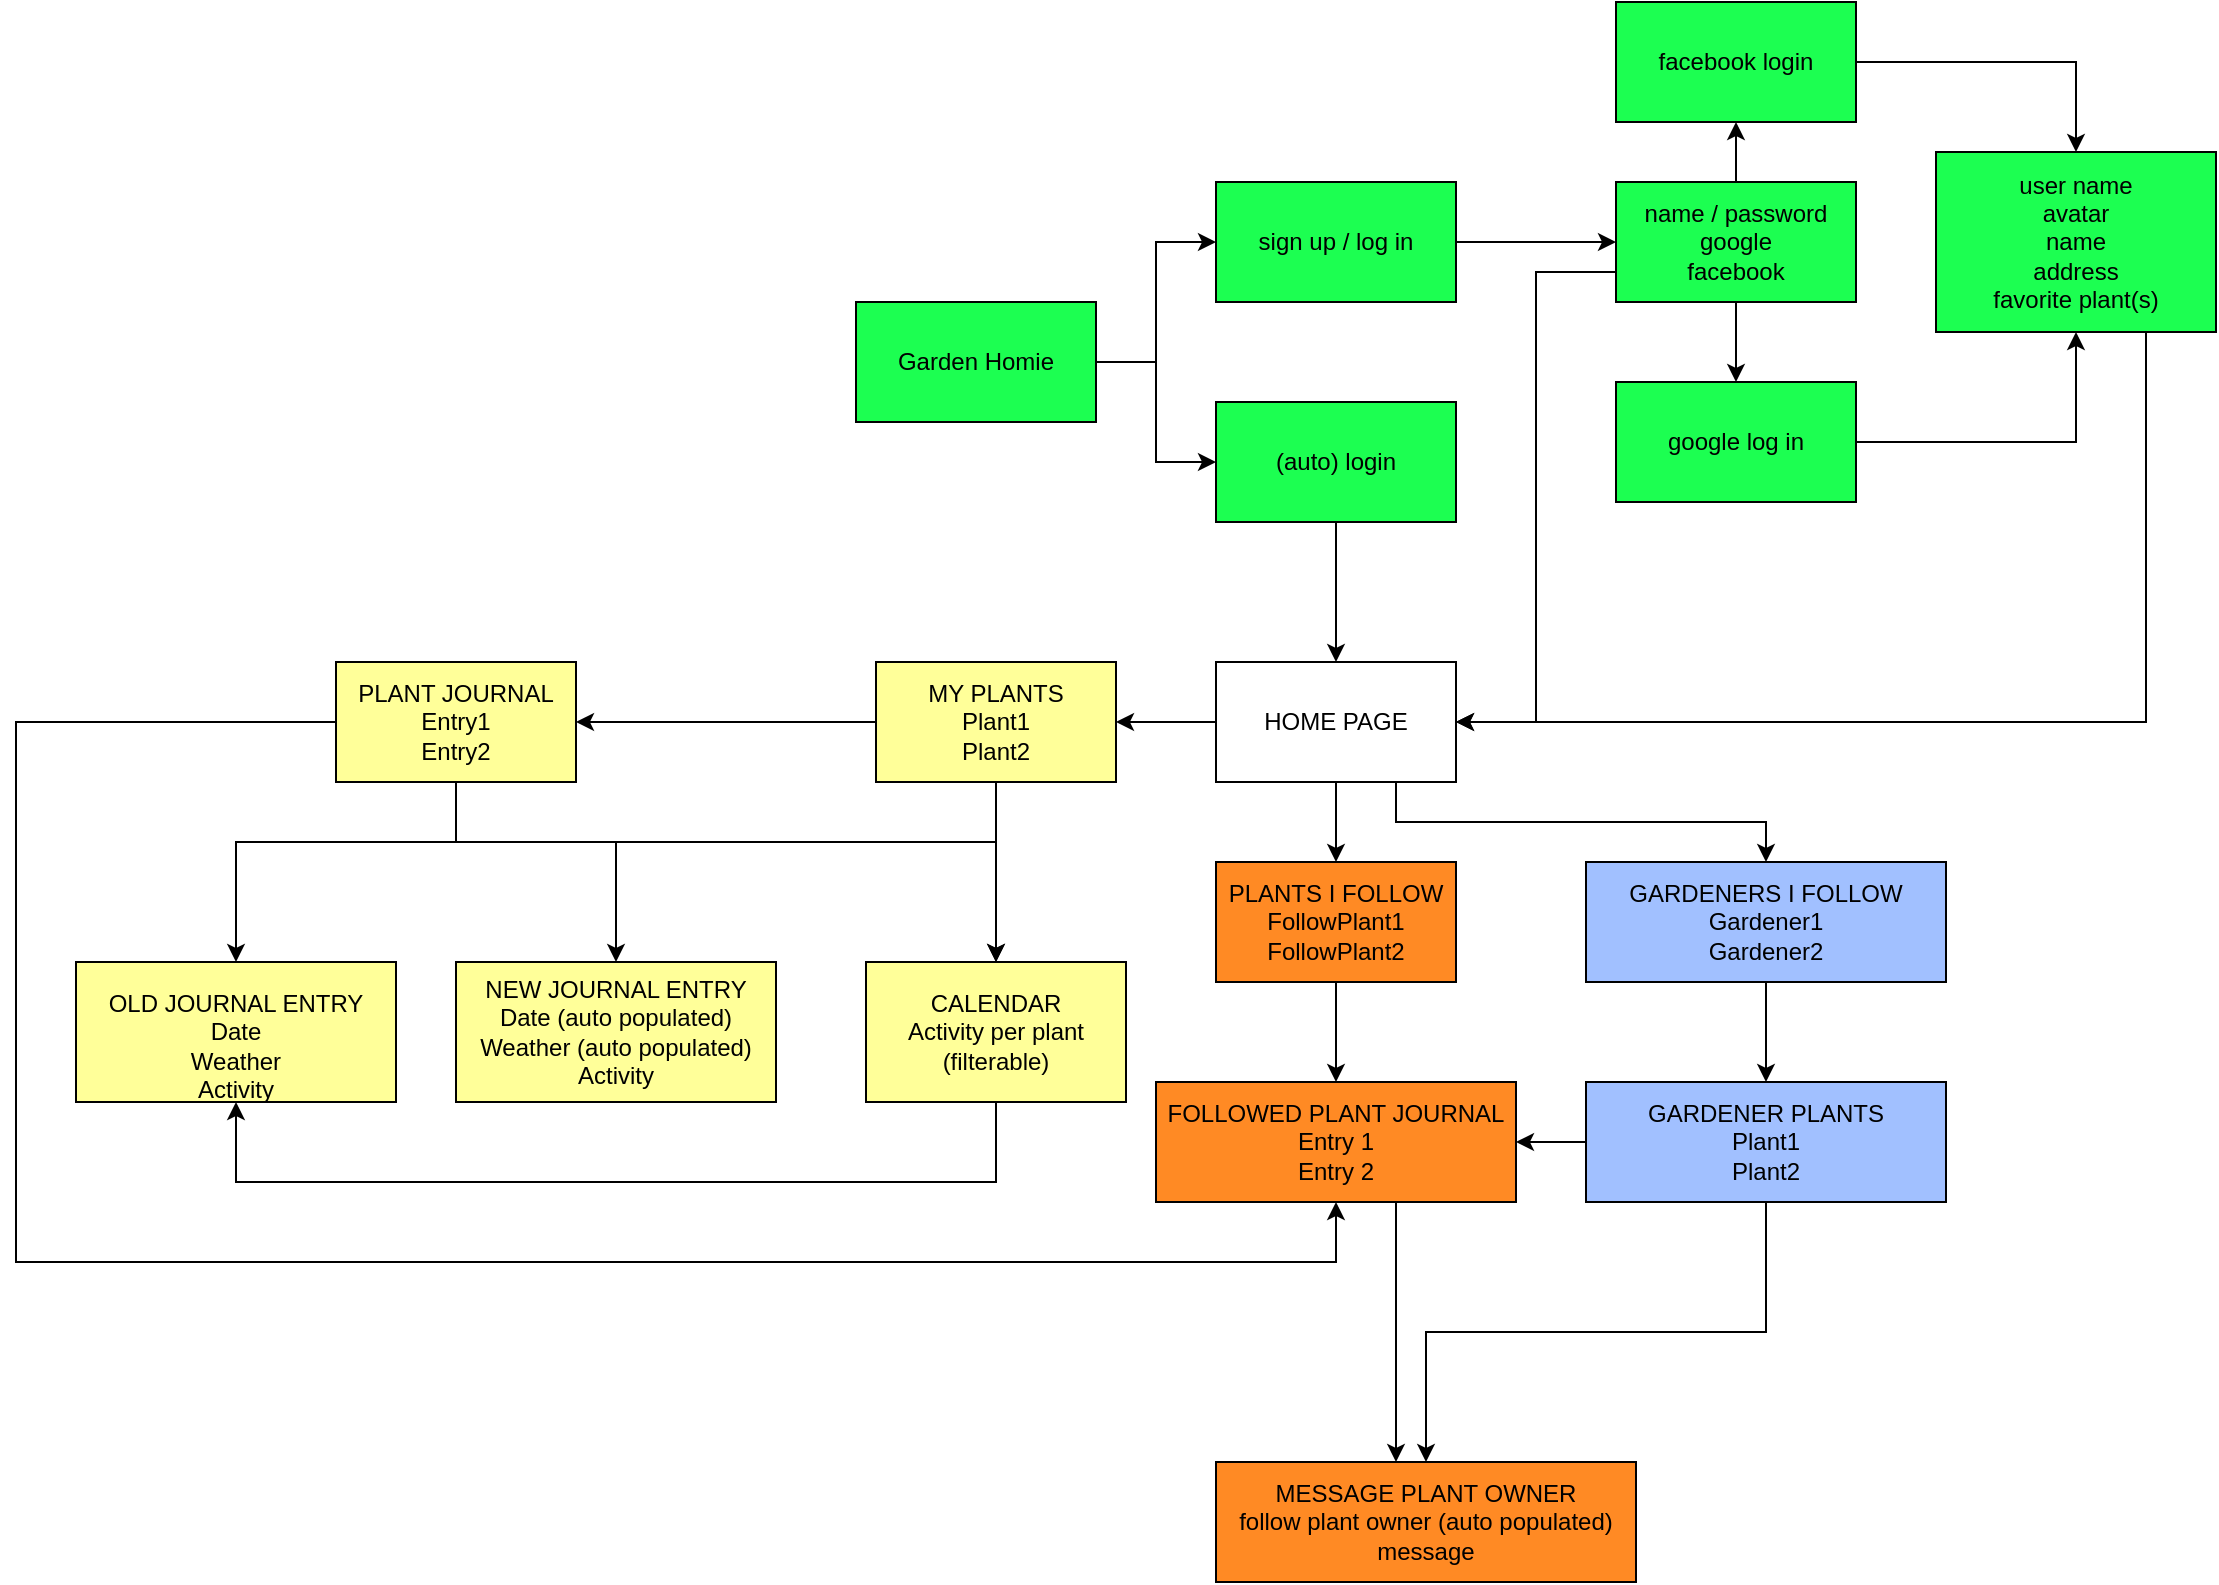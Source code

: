 <mxfile version="14.4.9" type="github">
  <diagram id="CQyOexqPq6gr7FJSv8FF" name="Page-1">
    <mxGraphModel dx="2444" dy="1886" grid="1" gridSize="10" guides="1" tooltips="1" connect="1" arrows="1" fold="1" page="1" pageScale="1" pageWidth="850" pageHeight="1100" math="0" shadow="0">
      <root>
        <mxCell id="0" />
        <mxCell id="1" parent="0" />
        <mxCell id="XGdDNyjExfLadk1-2Jc7-36" value="" style="edgeStyle=orthogonalEdgeStyle;rounded=0;orthogonalLoop=1;jettySize=auto;html=1;" edge="1" parent="1" source="XGdDNyjExfLadk1-2Jc7-1" target="XGdDNyjExfLadk1-2Jc7-34">
          <mxGeometry relative="1" as="geometry" />
        </mxCell>
        <mxCell id="XGdDNyjExfLadk1-2Jc7-1" value="(auto) login" style="rounded=0;whiteSpace=wrap;html=1;fillColor=#1CFF51;" vertex="1" parent="1">
          <mxGeometry x="240" y="170" width="120" height="60" as="geometry" />
        </mxCell>
        <mxCell id="XGdDNyjExfLadk1-2Jc7-8" value="" style="edgeStyle=orthogonalEdgeStyle;rounded=0;orthogonalLoop=1;jettySize=auto;html=1;" edge="1" parent="1" source="XGdDNyjExfLadk1-2Jc7-2" target="XGdDNyjExfLadk1-2Jc7-3">
          <mxGeometry relative="1" as="geometry" />
        </mxCell>
        <mxCell id="XGdDNyjExfLadk1-2Jc7-2" value="sign up / log in" style="rounded=0;whiteSpace=wrap;html=1;fillColor=#1CFF51;" vertex="1" parent="1">
          <mxGeometry x="240" y="60" width="120" height="60" as="geometry" />
        </mxCell>
        <mxCell id="XGdDNyjExfLadk1-2Jc7-9" value="" style="edgeStyle=orthogonalEdgeStyle;rounded=0;orthogonalLoop=1;jettySize=auto;html=1;" edge="1" parent="1" source="XGdDNyjExfLadk1-2Jc7-3" target="XGdDNyjExfLadk1-2Jc7-5">
          <mxGeometry relative="1" as="geometry" />
        </mxCell>
        <mxCell id="XGdDNyjExfLadk1-2Jc7-10" value="" style="edgeStyle=orthogonalEdgeStyle;rounded=0;orthogonalLoop=1;jettySize=auto;html=1;" edge="1" parent="1" source="XGdDNyjExfLadk1-2Jc7-3" target="XGdDNyjExfLadk1-2Jc7-4">
          <mxGeometry relative="1" as="geometry" />
        </mxCell>
        <mxCell id="XGdDNyjExfLadk1-2Jc7-37" style="edgeStyle=orthogonalEdgeStyle;rounded=0;orthogonalLoop=1;jettySize=auto;html=1;exitX=0;exitY=0.75;exitDx=0;exitDy=0;entryX=1;entryY=0.5;entryDx=0;entryDy=0;" edge="1" parent="1" source="XGdDNyjExfLadk1-2Jc7-3" target="XGdDNyjExfLadk1-2Jc7-34">
          <mxGeometry relative="1" as="geometry" />
        </mxCell>
        <mxCell id="XGdDNyjExfLadk1-2Jc7-3" value="&lt;div&gt;name / password &lt;br&gt;&lt;/div&gt;&lt;div&gt;google&lt;/div&gt;&lt;div&gt;facebook&lt;br&gt;&lt;/div&gt;" style="rounded=0;whiteSpace=wrap;html=1;fillColor=#1CFF51;" vertex="1" parent="1">
          <mxGeometry x="440" y="60" width="120" height="60" as="geometry" />
        </mxCell>
        <mxCell id="XGdDNyjExfLadk1-2Jc7-16" style="edgeStyle=orthogonalEdgeStyle;rounded=0;orthogonalLoop=1;jettySize=auto;html=1;exitX=1;exitY=0.5;exitDx=0;exitDy=0;entryX=0.5;entryY=1;entryDx=0;entryDy=0;" edge="1" parent="1" source="XGdDNyjExfLadk1-2Jc7-4" target="XGdDNyjExfLadk1-2Jc7-6">
          <mxGeometry relative="1" as="geometry" />
        </mxCell>
        <mxCell id="XGdDNyjExfLadk1-2Jc7-4" value="google log in" style="rounded=0;whiteSpace=wrap;html=1;fillColor=#1CFF51;" vertex="1" parent="1">
          <mxGeometry x="440" y="160" width="120" height="60" as="geometry" />
        </mxCell>
        <mxCell id="XGdDNyjExfLadk1-2Jc7-14" style="edgeStyle=orthogonalEdgeStyle;rounded=0;orthogonalLoop=1;jettySize=auto;html=1;exitX=1;exitY=0.5;exitDx=0;exitDy=0;entryX=0.5;entryY=0;entryDx=0;entryDy=0;" edge="1" parent="1" source="XGdDNyjExfLadk1-2Jc7-5" target="XGdDNyjExfLadk1-2Jc7-6">
          <mxGeometry relative="1" as="geometry" />
        </mxCell>
        <mxCell id="XGdDNyjExfLadk1-2Jc7-5" value="facebook login" style="rounded=0;whiteSpace=wrap;html=1;fillColor=#1CFF51;" vertex="1" parent="1">
          <mxGeometry x="440" y="-30" width="120" height="60" as="geometry" />
        </mxCell>
        <mxCell id="XGdDNyjExfLadk1-2Jc7-39" style="edgeStyle=orthogonalEdgeStyle;rounded=0;orthogonalLoop=1;jettySize=auto;html=1;exitX=0.75;exitY=1;exitDx=0;exitDy=0;entryX=1;entryY=0.5;entryDx=0;entryDy=0;" edge="1" parent="1" source="XGdDNyjExfLadk1-2Jc7-6" target="XGdDNyjExfLadk1-2Jc7-34">
          <mxGeometry relative="1" as="geometry" />
        </mxCell>
        <mxCell id="XGdDNyjExfLadk1-2Jc7-6" value="&lt;div&gt;user name&lt;/div&gt;&lt;div&gt;avatar&lt;br&gt;&lt;/div&gt;&lt;div&gt;name&lt;/div&gt;&lt;div&gt;address&lt;/div&gt;&lt;div&gt;favorite plant(s)&lt;/div&gt;" style="rounded=0;whiteSpace=wrap;html=1;fillColor=#1CFF51;" vertex="1" parent="1">
          <mxGeometry x="600" y="45" width="140" height="90" as="geometry" />
        </mxCell>
        <mxCell id="XGdDNyjExfLadk1-2Jc7-12" value="" style="edgeStyle=orthogonalEdgeStyle;rounded=0;orthogonalLoop=1;jettySize=auto;html=1;" edge="1" parent="1" source="XGdDNyjExfLadk1-2Jc7-11" target="XGdDNyjExfLadk1-2Jc7-1">
          <mxGeometry relative="1" as="geometry" />
        </mxCell>
        <mxCell id="XGdDNyjExfLadk1-2Jc7-13" style="edgeStyle=orthogonalEdgeStyle;rounded=0;orthogonalLoop=1;jettySize=auto;html=1;exitX=1;exitY=0.5;exitDx=0;exitDy=0;entryX=0;entryY=0.5;entryDx=0;entryDy=0;" edge="1" parent="1" source="XGdDNyjExfLadk1-2Jc7-11" target="XGdDNyjExfLadk1-2Jc7-2">
          <mxGeometry relative="1" as="geometry" />
        </mxCell>
        <mxCell id="XGdDNyjExfLadk1-2Jc7-11" value="Garden Homie" style="rounded=0;whiteSpace=wrap;html=1;fillColor=#1CFF51;" vertex="1" parent="1">
          <mxGeometry x="60" y="120" width="120" height="60" as="geometry" />
        </mxCell>
        <mxCell id="XGdDNyjExfLadk1-2Jc7-25" value="" style="edgeStyle=orthogonalEdgeStyle;rounded=0;orthogonalLoop=1;jettySize=auto;html=1;" edge="1" parent="1" source="XGdDNyjExfLadk1-2Jc7-17" target="XGdDNyjExfLadk1-2Jc7-24">
          <mxGeometry relative="1" as="geometry" />
        </mxCell>
        <mxCell id="XGdDNyjExfLadk1-2Jc7-32" style="edgeStyle=orthogonalEdgeStyle;rounded=0;orthogonalLoop=1;jettySize=auto;html=1;exitX=0.5;exitY=1;exitDx=0;exitDy=0;entryX=0.5;entryY=0;entryDx=0;entryDy=0;" edge="1" parent="1" source="XGdDNyjExfLadk1-2Jc7-17" target="XGdDNyjExfLadk1-2Jc7-30">
          <mxGeometry relative="1" as="geometry" />
        </mxCell>
        <mxCell id="XGdDNyjExfLadk1-2Jc7-17" value="&lt;div&gt;MY PLANTS&lt;/div&gt;&lt;div&gt;Plant1&lt;/div&gt;&lt;div&gt;Plant2&lt;br&gt;&lt;/div&gt;" style="rounded=0;whiteSpace=wrap;html=1;fillColor=#FFFF99;" vertex="1" parent="1">
          <mxGeometry x="70" y="300" width="120" height="60" as="geometry" />
        </mxCell>
        <mxCell id="XGdDNyjExfLadk1-2Jc7-27" value="" style="edgeStyle=orthogonalEdgeStyle;rounded=0;orthogonalLoop=1;jettySize=auto;html=1;" edge="1" parent="1" source="XGdDNyjExfLadk1-2Jc7-24" target="XGdDNyjExfLadk1-2Jc7-26">
          <mxGeometry relative="1" as="geometry">
            <Array as="points">
              <mxPoint x="-140" y="390" />
              <mxPoint x="-250" y="390" />
            </Array>
          </mxGeometry>
        </mxCell>
        <mxCell id="XGdDNyjExfLadk1-2Jc7-29" style="edgeStyle=orthogonalEdgeStyle;rounded=0;orthogonalLoop=1;jettySize=auto;html=1;exitX=0.5;exitY=1;exitDx=0;exitDy=0;entryX=0.5;entryY=0;entryDx=0;entryDy=0;" edge="1" parent="1" source="XGdDNyjExfLadk1-2Jc7-24" target="XGdDNyjExfLadk1-2Jc7-28">
          <mxGeometry relative="1" as="geometry">
            <Array as="points">
              <mxPoint x="-140" y="390" />
              <mxPoint x="-60" y="390" />
            </Array>
          </mxGeometry>
        </mxCell>
        <mxCell id="XGdDNyjExfLadk1-2Jc7-31" style="edgeStyle=orthogonalEdgeStyle;rounded=0;orthogonalLoop=1;jettySize=auto;html=1;exitX=0.5;exitY=1;exitDx=0;exitDy=0;" edge="1" parent="1" source="XGdDNyjExfLadk1-2Jc7-24" target="XGdDNyjExfLadk1-2Jc7-30">
          <mxGeometry relative="1" as="geometry">
            <Array as="points">
              <mxPoint x="-140" y="390" />
              <mxPoint x="130" y="390" />
            </Array>
          </mxGeometry>
        </mxCell>
        <mxCell id="XGdDNyjExfLadk1-2Jc7-46" style="edgeStyle=orthogonalEdgeStyle;rounded=0;orthogonalLoop=1;jettySize=auto;html=1;exitX=0;exitY=0.5;exitDx=0;exitDy=0;entryX=0.5;entryY=1;entryDx=0;entryDy=0;" edge="1" parent="1" source="XGdDNyjExfLadk1-2Jc7-24" target="XGdDNyjExfLadk1-2Jc7-43">
          <mxGeometry relative="1" as="geometry">
            <Array as="points">
              <mxPoint x="-360" y="330" />
              <mxPoint x="-360" y="600" />
              <mxPoint x="300" y="600" />
            </Array>
          </mxGeometry>
        </mxCell>
        <mxCell id="XGdDNyjExfLadk1-2Jc7-24" value="&lt;div&gt;PLANT JOURNAL&lt;/div&gt;&lt;div&gt;Entry1&lt;/div&gt;&lt;div&gt;Entry2&lt;br&gt;&lt;/div&gt;" style="rounded=0;whiteSpace=wrap;html=1;fillColor=#FFFF99;" vertex="1" parent="1">
          <mxGeometry x="-200" y="300" width="120" height="60" as="geometry" />
        </mxCell>
        <mxCell id="XGdDNyjExfLadk1-2Jc7-26" value="&amp;nbsp;&lt;br&gt;&lt;div&gt;OLD JOURNAL ENTRY&lt;br&gt;&lt;/div&gt;&lt;div&gt;Date&lt;/div&gt;&lt;div&gt;Weather&lt;/div&gt;&lt;div&gt;Activity&lt;br&gt;&lt;/div&gt;" style="rounded=0;whiteSpace=wrap;html=1;fillColor=#FFFF99;" vertex="1" parent="1">
          <mxGeometry x="-330" y="450" width="160" height="70" as="geometry" />
        </mxCell>
        <mxCell id="XGdDNyjExfLadk1-2Jc7-28" value="&lt;div&gt;NEW JOURNAL ENTRY&lt;/div&gt;&lt;div&gt;Date (auto populated)&lt;br&gt;&lt;/div&gt;&lt;div&gt;Weather (auto populated)&lt;/div&gt;&lt;div&gt;Activity&lt;br&gt;&lt;/div&gt;" style="rounded=0;whiteSpace=wrap;html=1;fillColor=#FFFF99;" vertex="1" parent="1">
          <mxGeometry x="-140" y="450" width="160" height="70" as="geometry" />
        </mxCell>
        <mxCell id="XGdDNyjExfLadk1-2Jc7-33" style="edgeStyle=orthogonalEdgeStyle;rounded=0;orthogonalLoop=1;jettySize=auto;html=1;entryX=0.5;entryY=1;entryDx=0;entryDy=0;" edge="1" parent="1" source="XGdDNyjExfLadk1-2Jc7-30" target="XGdDNyjExfLadk1-2Jc7-26">
          <mxGeometry relative="1" as="geometry">
            <Array as="points">
              <mxPoint x="130" y="560" />
              <mxPoint x="-250" y="560" />
            </Array>
          </mxGeometry>
        </mxCell>
        <mxCell id="XGdDNyjExfLadk1-2Jc7-30" value="&lt;div&gt;CALENDAR&lt;br&gt;&lt;/div&gt;&lt;div&gt;Activity per plant (filterable)&lt;br&gt;&lt;/div&gt;" style="rounded=0;whiteSpace=wrap;html=1;fillColor=#FFFF99;" vertex="1" parent="1">
          <mxGeometry x="65" y="450" width="130" height="70" as="geometry" />
        </mxCell>
        <mxCell id="XGdDNyjExfLadk1-2Jc7-40" value="" style="edgeStyle=orthogonalEdgeStyle;rounded=0;orthogonalLoop=1;jettySize=auto;html=1;" edge="1" parent="1" source="XGdDNyjExfLadk1-2Jc7-34" target="XGdDNyjExfLadk1-2Jc7-17">
          <mxGeometry relative="1" as="geometry" />
        </mxCell>
        <mxCell id="XGdDNyjExfLadk1-2Jc7-42" style="edgeStyle=orthogonalEdgeStyle;rounded=0;orthogonalLoop=1;jettySize=auto;html=1;exitX=0.5;exitY=1;exitDx=0;exitDy=0;entryX=0.5;entryY=0;entryDx=0;entryDy=0;" edge="1" parent="1" source="XGdDNyjExfLadk1-2Jc7-34" target="XGdDNyjExfLadk1-2Jc7-41">
          <mxGeometry relative="1" as="geometry" />
        </mxCell>
        <mxCell id="XGdDNyjExfLadk1-2Jc7-52" style="edgeStyle=orthogonalEdgeStyle;rounded=0;orthogonalLoop=1;jettySize=auto;html=1;exitX=0.75;exitY=1;exitDx=0;exitDy=0;" edge="1" parent="1" source="XGdDNyjExfLadk1-2Jc7-34" target="XGdDNyjExfLadk1-2Jc7-51">
          <mxGeometry relative="1" as="geometry" />
        </mxCell>
        <mxCell id="XGdDNyjExfLadk1-2Jc7-34" value="HOME PAGE" style="rounded=0;whiteSpace=wrap;html=1;fillColor=#FFFFFF;" vertex="1" parent="1">
          <mxGeometry x="240" y="300" width="120" height="60" as="geometry" />
        </mxCell>
        <mxCell id="XGdDNyjExfLadk1-2Jc7-50" style="edgeStyle=orthogonalEdgeStyle;rounded=0;orthogonalLoop=1;jettySize=auto;html=1;exitX=0.5;exitY=1;exitDx=0;exitDy=0;" edge="1" parent="1" source="XGdDNyjExfLadk1-2Jc7-41" target="XGdDNyjExfLadk1-2Jc7-43">
          <mxGeometry relative="1" as="geometry" />
        </mxCell>
        <mxCell id="XGdDNyjExfLadk1-2Jc7-41" value="&lt;div&gt;PLANTS I FOLLOW&lt;/div&gt;&lt;div&gt;FollowPlant1&lt;/div&gt;&lt;div&gt;FollowPlant2&lt;br&gt;&lt;/div&gt;" style="rounded=0;whiteSpace=wrap;html=1;fillColor=#FF8A24;" vertex="1" parent="1">
          <mxGeometry x="240" y="400" width="120" height="60" as="geometry" />
        </mxCell>
        <mxCell id="XGdDNyjExfLadk1-2Jc7-53" style="edgeStyle=orthogonalEdgeStyle;rounded=0;orthogonalLoop=1;jettySize=auto;html=1;exitX=0.75;exitY=1;exitDx=0;exitDy=0;" edge="1" parent="1" source="XGdDNyjExfLadk1-2Jc7-43" target="XGdDNyjExfLadk1-2Jc7-48">
          <mxGeometry relative="1" as="geometry">
            <Array as="points">
              <mxPoint x="330" y="570" />
            </Array>
          </mxGeometry>
        </mxCell>
        <mxCell id="XGdDNyjExfLadk1-2Jc7-43" value="&lt;div&gt;FOLLOWED PLANT JOURNAL&lt;/div&gt;&lt;div&gt;Entry 1&lt;/div&gt;&lt;div&gt;Entry 2&lt;br&gt;&lt;/div&gt;" style="rounded=0;whiteSpace=wrap;html=1;fillColor=#FF8A24;" vertex="1" parent="1">
          <mxGeometry x="210" y="510" width="180" height="60" as="geometry" />
        </mxCell>
        <mxCell id="XGdDNyjExfLadk1-2Jc7-48" value="&lt;div&gt;MESSAGE PLANT OWNER&lt;br&gt;&lt;/div&gt;&lt;div&gt;follow plant owner (auto populated)&lt;br&gt;&lt;/div&gt;&lt;div&gt;message&lt;br&gt;&lt;/div&gt;" style="rounded=0;whiteSpace=wrap;html=1;fillColor=#FF8A24;" vertex="1" parent="1">
          <mxGeometry x="240" y="700" width="210" height="60" as="geometry" />
        </mxCell>
        <mxCell id="XGdDNyjExfLadk1-2Jc7-55" value="" style="edgeStyle=orthogonalEdgeStyle;rounded=0;orthogonalLoop=1;jettySize=auto;html=1;" edge="1" parent="1" source="XGdDNyjExfLadk1-2Jc7-51" target="XGdDNyjExfLadk1-2Jc7-54">
          <mxGeometry relative="1" as="geometry" />
        </mxCell>
        <mxCell id="XGdDNyjExfLadk1-2Jc7-51" value="&lt;div&gt;GARDENERS I FOLLOW&lt;/div&gt;&lt;div&gt;Gardener1&lt;/div&gt;&lt;div&gt;Gardener2&lt;br&gt;&lt;/div&gt;" style="rounded=0;whiteSpace=wrap;html=1;fillColor=#A1C0FF;" vertex="1" parent="1">
          <mxGeometry x="425" y="400" width="180" height="60" as="geometry" />
        </mxCell>
        <mxCell id="XGdDNyjExfLadk1-2Jc7-56" style="edgeStyle=orthogonalEdgeStyle;rounded=0;orthogonalLoop=1;jettySize=auto;html=1;" edge="1" parent="1" source="XGdDNyjExfLadk1-2Jc7-54" target="XGdDNyjExfLadk1-2Jc7-48">
          <mxGeometry relative="1" as="geometry" />
        </mxCell>
        <mxCell id="XGdDNyjExfLadk1-2Jc7-57" value="" style="edgeStyle=orthogonalEdgeStyle;rounded=0;orthogonalLoop=1;jettySize=auto;html=1;" edge="1" parent="1" source="XGdDNyjExfLadk1-2Jc7-54" target="XGdDNyjExfLadk1-2Jc7-43">
          <mxGeometry relative="1" as="geometry" />
        </mxCell>
        <mxCell id="XGdDNyjExfLadk1-2Jc7-54" value="&lt;div&gt;GARDENER PLANTS&lt;/div&gt;&lt;div&gt;Plant1&lt;/div&gt;&lt;div&gt;Plant2&lt;br&gt;&lt;/div&gt;" style="rounded=0;whiteSpace=wrap;html=1;fillColor=#A1C0FF;" vertex="1" parent="1">
          <mxGeometry x="425" y="510" width="180" height="60" as="geometry" />
        </mxCell>
      </root>
    </mxGraphModel>
  </diagram>
</mxfile>

